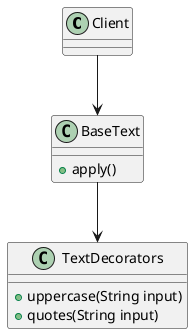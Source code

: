 @startuml

class Client

class BaseText {
+apply()
}

class TextDecorators {
+uppercase(String input)
+quotes(String input)
}

Client --> BaseText
BaseText --> TextDecorators

@enduml